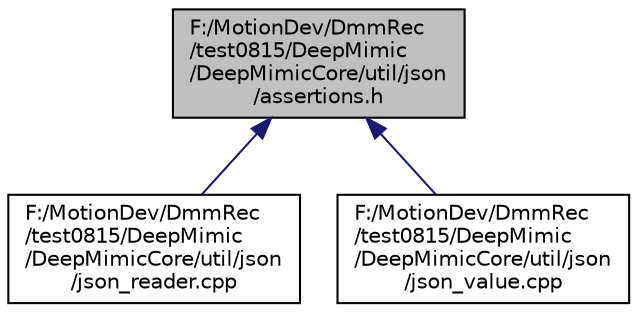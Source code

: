 digraph "F:/MotionDev/DmmRec/test0815/DeepMimic/DeepMimicCore/util/json/assertions.h"
{
 // LATEX_PDF_SIZE
  edge [fontname="Helvetica",fontsize="10",labelfontname="Helvetica",labelfontsize="10"];
  node [fontname="Helvetica",fontsize="10",shape=record];
  Node1 [label="F:/MotionDev/DmmRec\l/test0815/DeepMimic\l/DeepMimicCore/util/json\l/assertions.h",height=0.2,width=0.4,color="black", fillcolor="grey75", style="filled", fontcolor="black",tooltip=" "];
  Node1 -> Node2 [dir="back",color="midnightblue",fontsize="10",style="solid",fontname="Helvetica"];
  Node2 [label="F:/MotionDev/DmmRec\l/test0815/DeepMimic\l/DeepMimicCore/util/json\l/json_reader.cpp",height=0.2,width=0.4,color="black", fillcolor="white", style="filled",URL="$json__reader_8cpp.html",tooltip=" "];
  Node1 -> Node3 [dir="back",color="midnightblue",fontsize="10",style="solid",fontname="Helvetica"];
  Node3 [label="F:/MotionDev/DmmRec\l/test0815/DeepMimic\l/DeepMimicCore/util/json\l/json_value.cpp",height=0.2,width=0.4,color="black", fillcolor="white", style="filled",URL="$json__value_8cpp.html",tooltip=" "];
}
